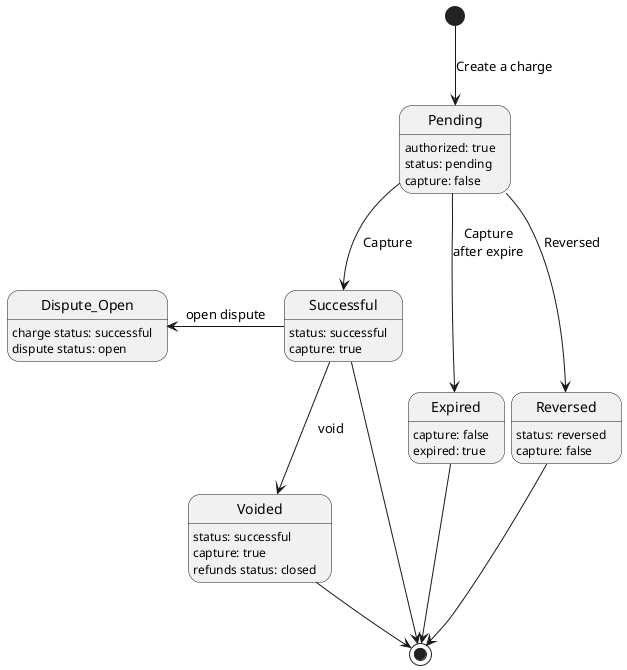 @startuml
' define state
State Expired
Expired: capture: false
Expired: expired: true

State Pending
Pending: authorized: true
Pending: status: pending
Pending: capture: false

State Reversed
Reversed: status: reversed
Reversed: capture: false

State Successful
Successful : status: successful
Successful : capture: true

State Voided
Voided : status: successful
Voided : capture: true
Voided : refunds status: closed

State Dispute_Open
Dispute_Open: charge status: successful
Dispute_Open: dispute status: open

' diagram
[*] --> Pending: Create a charge
Pending --> Expired: Capture\nafter expire
Expired --> [*]
Pending --> Successful: Capture
Pending --> Reversed: Reversed
Reversed --> [*]

Successful --> Voided: void
Voided --> [*]
Successful -left-> Dispute_Open: open dispute
Successful --> [*]
@enduml